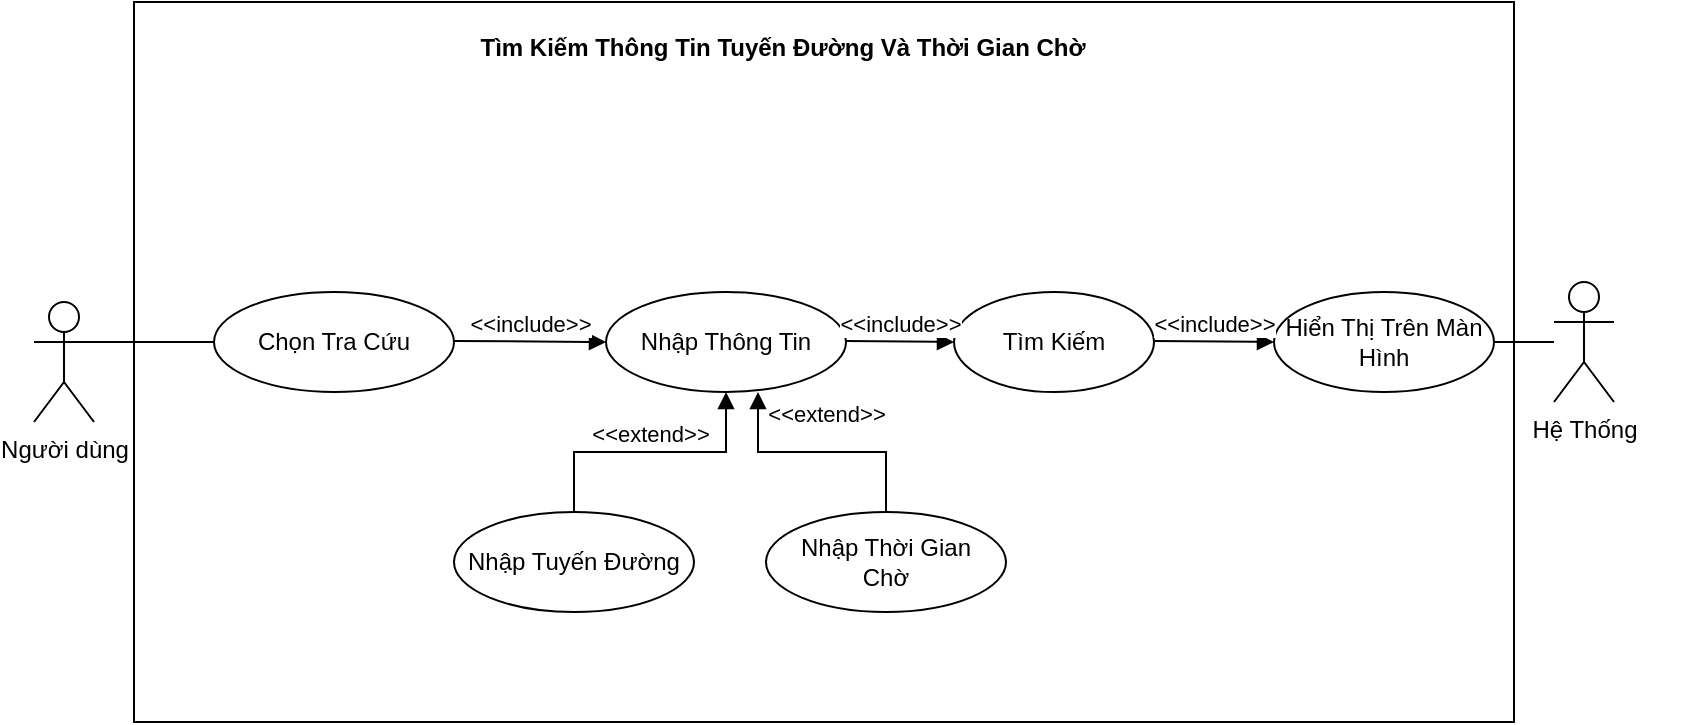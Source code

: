 <mxfile version="21.2.3" type="device">
  <diagram name="Trang-1" id="swoca87_YwDuFJIXdxOZ">
    <mxGraphModel dx="1290" dy="483" grid="1" gridSize="10" guides="1" tooltips="1" connect="1" arrows="1" fold="1" page="1" pageScale="1" pageWidth="827" pageHeight="1169" math="0" shadow="0">
      <root>
        <mxCell id="0" />
        <mxCell id="1" parent="0" />
        <mxCell id="diEES8ozlOG5CuiaGHBs-37" value="" style="group" vertex="1" connectable="0" parent="1">
          <mxGeometry x="20" y="130" width="830" height="350" as="geometry" />
        </mxCell>
        <mxCell id="diEES8ozlOG5CuiaGHBs-38" value="" style="rounded=0;whiteSpace=wrap;html=1;" vertex="1" parent="diEES8ozlOG5CuiaGHBs-37">
          <mxGeometry x="50" y="-10" width="690" height="360" as="geometry" />
        </mxCell>
        <mxCell id="diEES8ozlOG5CuiaGHBs-14" value="Người dùng" style="shape=umlActor;verticalLabelPosition=bottom;verticalAlign=top;html=1;outlineConnect=0;" vertex="1" parent="diEES8ozlOG5CuiaGHBs-37">
          <mxGeometry y="140" width="30" height="60" as="geometry" />
        </mxCell>
        <mxCell id="diEES8ozlOG5CuiaGHBs-17" value="Chọn Tra Cứu" style="ellipse;whiteSpace=wrap;html=1;" vertex="1" parent="diEES8ozlOG5CuiaGHBs-37">
          <mxGeometry x="90" y="135" width="120" height="50" as="geometry" />
        </mxCell>
        <mxCell id="diEES8ozlOG5CuiaGHBs-20" value="Nhập Thông Tin" style="ellipse;whiteSpace=wrap;html=1;" vertex="1" parent="diEES8ozlOG5CuiaGHBs-37">
          <mxGeometry x="286" y="135" width="120" height="50" as="geometry" />
        </mxCell>
        <mxCell id="diEES8ozlOG5CuiaGHBs-21" value="" style="endArrow=none;html=1;rounded=0;exitX=1;exitY=0.333;exitDx=0;exitDy=0;exitPerimeter=0;entryX=0;entryY=0.5;entryDx=0;entryDy=0;" edge="1" parent="diEES8ozlOG5CuiaGHBs-37" source="diEES8ozlOG5CuiaGHBs-14" target="diEES8ozlOG5CuiaGHBs-17">
          <mxGeometry width="50" height="50" relative="1" as="geometry">
            <mxPoint x="350" y="200" as="sourcePoint" />
            <mxPoint x="400" y="150" as="targetPoint" />
          </mxGeometry>
        </mxCell>
        <mxCell id="diEES8ozlOG5CuiaGHBs-22" value="&amp;lt;&amp;lt;include&amp;gt;&amp;gt;" style="html=1;verticalAlign=bottom;endArrow=block;edgeStyle=elbowEdgeStyle;elbow=vertical;curved=0;rounded=0;entryX=0;entryY=0.5;entryDx=0;entryDy=0;" edge="1" parent="diEES8ozlOG5CuiaGHBs-37" target="diEES8ozlOG5CuiaGHBs-20">
          <mxGeometry width="80" relative="1" as="geometry">
            <mxPoint x="210" y="159.5" as="sourcePoint" />
            <mxPoint x="280" y="160" as="targetPoint" />
          </mxGeometry>
        </mxCell>
        <mxCell id="diEES8ozlOG5CuiaGHBs-23" value="Hệ Thống" style="shape=umlActor;verticalLabelPosition=bottom;verticalAlign=top;html=1;outlineConnect=0;" vertex="1" parent="diEES8ozlOG5CuiaGHBs-37">
          <mxGeometry x="760" y="130" width="30" height="60" as="geometry" />
        </mxCell>
        <mxCell id="diEES8ozlOG5CuiaGHBs-25" value="Tìm Kiếm" style="ellipse;whiteSpace=wrap;html=1;" vertex="1" parent="diEES8ozlOG5CuiaGHBs-37">
          <mxGeometry x="460" y="135" width="100" height="50" as="geometry" />
        </mxCell>
        <mxCell id="diEES8ozlOG5CuiaGHBs-28" value="Nhập Tuyến Đường" style="ellipse;whiteSpace=wrap;html=1;" vertex="1" parent="diEES8ozlOG5CuiaGHBs-37">
          <mxGeometry x="210" y="245" width="120" height="50" as="geometry" />
        </mxCell>
        <mxCell id="diEES8ozlOG5CuiaGHBs-29" value="Nhập Thời Gian &lt;br&gt;Chờ" style="ellipse;whiteSpace=wrap;html=1;" vertex="1" parent="diEES8ozlOG5CuiaGHBs-37">
          <mxGeometry x="366" y="245" width="120" height="50" as="geometry" />
        </mxCell>
        <mxCell id="diEES8ozlOG5CuiaGHBs-30" value="&amp;lt;&amp;lt;extend&amp;gt;&amp;gt;" style="html=1;verticalAlign=bottom;endArrow=block;edgeStyle=elbowEdgeStyle;elbow=vertical;curved=0;rounded=0;exitX=0.5;exitY=0;exitDx=0;exitDy=0;entryX=0.5;entryY=1;entryDx=0;entryDy=0;" edge="1" parent="diEES8ozlOG5CuiaGHBs-37" source="diEES8ozlOG5CuiaGHBs-28" target="diEES8ozlOG5CuiaGHBs-20">
          <mxGeometry width="80" relative="1" as="geometry">
            <mxPoint x="286" y="135" as="sourcePoint" />
            <mxPoint x="366" y="135" as="targetPoint" />
            <mxPoint as="offset" />
          </mxGeometry>
        </mxCell>
        <mxCell id="diEES8ozlOG5CuiaGHBs-31" value="&amp;lt;&amp;lt;extend&amp;gt;&amp;gt;" style="html=1;verticalAlign=bottom;endArrow=block;edgeStyle=elbowEdgeStyle;elbow=vertical;curved=0;rounded=0;exitX=0.5;exitY=0;exitDx=0;exitDy=0;entryX=0.5;entryY=1;entryDx=0;entryDy=0;" edge="1" parent="diEES8ozlOG5CuiaGHBs-37" source="diEES8ozlOG5CuiaGHBs-29">
          <mxGeometry x="-0.032" y="-10" width="80" relative="1" as="geometry">
            <mxPoint x="286" y="245" as="sourcePoint" />
            <mxPoint x="362" y="185" as="targetPoint" />
            <mxPoint as="offset" />
          </mxGeometry>
        </mxCell>
        <mxCell id="diEES8ozlOG5CuiaGHBs-32" value="Hiển Thị Trên Màn Hình" style="ellipse;whiteSpace=wrap;html=1;" vertex="1" parent="diEES8ozlOG5CuiaGHBs-37">
          <mxGeometry x="620" y="135" width="110" height="50" as="geometry" />
        </mxCell>
        <mxCell id="diEES8ozlOG5CuiaGHBs-33" value="&amp;lt;&amp;lt;include&amp;gt;&amp;gt;" style="html=1;verticalAlign=bottom;endArrow=block;edgeStyle=elbowEdgeStyle;elbow=vertical;curved=0;rounded=0;" edge="1" parent="diEES8ozlOG5CuiaGHBs-37">
          <mxGeometry width="80" relative="1" as="geometry">
            <mxPoint x="406" y="159.5" as="sourcePoint" />
            <mxPoint x="460" y="160" as="targetPoint" />
          </mxGeometry>
        </mxCell>
        <mxCell id="diEES8ozlOG5CuiaGHBs-35" value="&amp;lt;&amp;lt;include&amp;gt;&amp;gt;" style="html=1;verticalAlign=bottom;endArrow=block;edgeStyle=elbowEdgeStyle;elbow=vertical;curved=0;rounded=0;" edge="1" parent="diEES8ozlOG5CuiaGHBs-37">
          <mxGeometry width="80" relative="1" as="geometry">
            <mxPoint x="560" y="159.5" as="sourcePoint" />
            <mxPoint x="620" y="160" as="targetPoint" />
          </mxGeometry>
        </mxCell>
        <mxCell id="diEES8ozlOG5CuiaGHBs-16" value="Tìm Kiếm Thông Tin Tuyến Đường Và Thời Gian Chờ" style="text;align=center;fontStyle=1;verticalAlign=middle;spacingLeft=3;spacingRight=3;strokeColor=none;rotatable=0;points=[[0,0.5],[1,0.5]];portConstraint=eastwest;html=1;" vertex="1" parent="diEES8ozlOG5CuiaGHBs-37">
          <mxGeometry x="334" width="80" height="26" as="geometry" />
        </mxCell>
        <mxCell id="diEES8ozlOG5CuiaGHBs-39" value="" style="endArrow=none;html=1;rounded=0;fontFamily=Helvetica;fontSize=12;fontColor=default;exitX=1;exitY=0.5;exitDx=0;exitDy=0;" edge="1" parent="diEES8ozlOG5CuiaGHBs-37" source="diEES8ozlOG5CuiaGHBs-32">
          <mxGeometry width="50" height="50" relative="1" as="geometry">
            <mxPoint x="710" y="210" as="sourcePoint" />
            <mxPoint x="760" y="160" as="targetPoint" />
          </mxGeometry>
        </mxCell>
      </root>
    </mxGraphModel>
  </diagram>
</mxfile>
